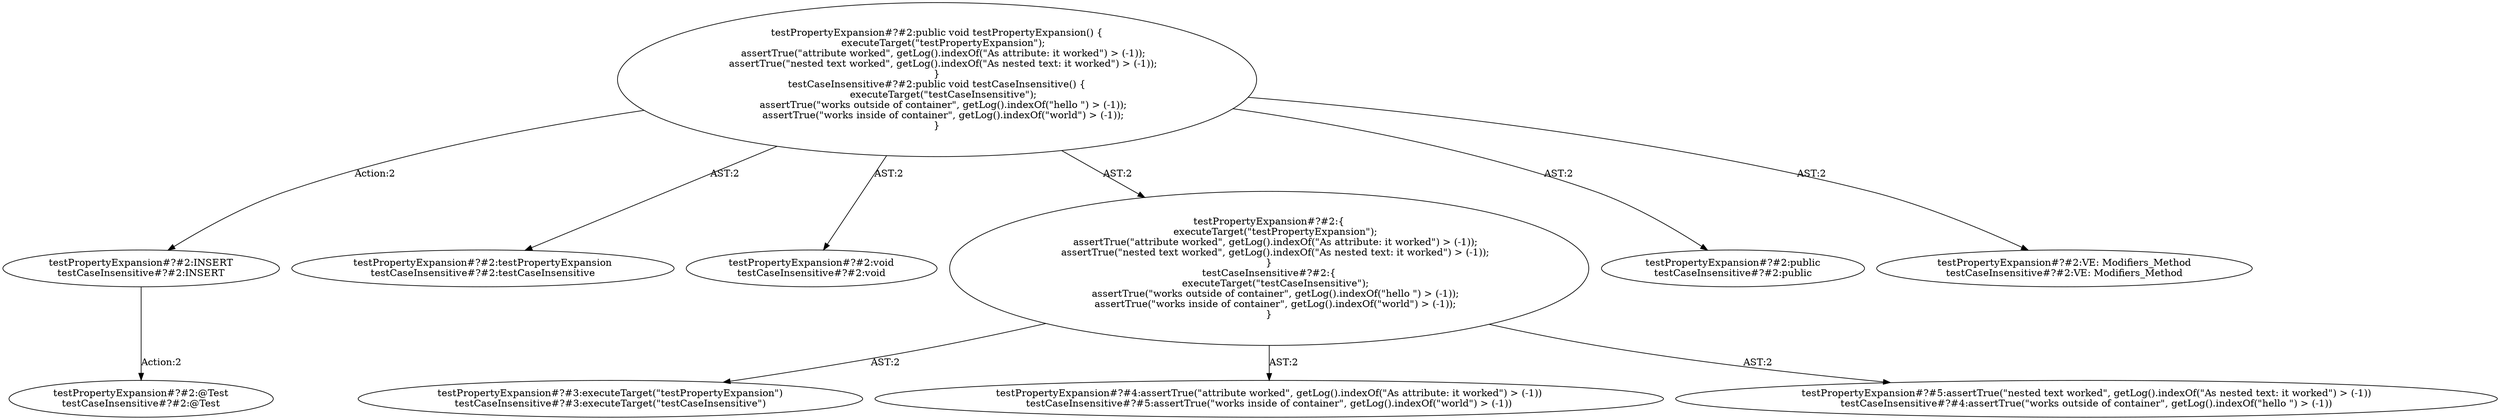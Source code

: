 digraph "Pattern" {
0 [label="testPropertyExpansion#?#2:INSERT
testCaseInsensitive#?#2:INSERT" shape=ellipse]
1 [label="testPropertyExpansion#?#2:public void testPropertyExpansion() \{
    executeTarget(\"testPropertyExpansion\");
    assertTrue(\"attribute worked\", getLog().indexOf(\"As attribute: it worked\") > (-1));
    assertTrue(\"nested text worked\", getLog().indexOf(\"As nested text: it worked\") > (-1));
\}
testCaseInsensitive#?#2:public void testCaseInsensitive() \{
    executeTarget(\"testCaseInsensitive\");
    assertTrue(\"works outside of container\", getLog().indexOf(\"hello \") > (-1));
    assertTrue(\"works inside of container\", getLog().indexOf(\"world\") > (-1));
\}" shape=ellipse]
2 [label="testPropertyExpansion#?#2:testPropertyExpansion
testCaseInsensitive#?#2:testCaseInsensitive" shape=ellipse]
3 [label="testPropertyExpansion#?#2:void
testCaseInsensitive#?#2:void" shape=ellipse]
4 [label="testPropertyExpansion#?#2:\{
    executeTarget(\"testPropertyExpansion\");
    assertTrue(\"attribute worked\", getLog().indexOf(\"As attribute: it worked\") > (-1));
    assertTrue(\"nested text worked\", getLog().indexOf(\"As nested text: it worked\") > (-1));
\}
testCaseInsensitive#?#2:\{
    executeTarget(\"testCaseInsensitive\");
    assertTrue(\"works outside of container\", getLog().indexOf(\"hello \") > (-1));
    assertTrue(\"works inside of container\", getLog().indexOf(\"world\") > (-1));
\}" shape=ellipse]
5 [label="testPropertyExpansion#?#3:executeTarget(\"testPropertyExpansion\")
testCaseInsensitive#?#3:executeTarget(\"testCaseInsensitive\")" shape=ellipse]
6 [label="testPropertyExpansion#?#4:assertTrue(\"attribute worked\", getLog().indexOf(\"As attribute: it worked\") > (-1))
testCaseInsensitive#?#5:assertTrue(\"works inside of container\", getLog().indexOf(\"world\") > (-1))" shape=ellipse]
7 [label="testPropertyExpansion#?#5:assertTrue(\"nested text worked\", getLog().indexOf(\"As nested text: it worked\") > (-1))
testCaseInsensitive#?#4:assertTrue(\"works outside of container\", getLog().indexOf(\"hello \") > (-1))" shape=ellipse]
8 [label="testPropertyExpansion#?#2:public
testCaseInsensitive#?#2:public" shape=ellipse]
9 [label="testPropertyExpansion#?#2:VE: Modifiers_Method
testCaseInsensitive#?#2:VE: Modifiers_Method" shape=ellipse]
10 [label="testPropertyExpansion#?#2:@Test
testCaseInsensitive#?#2:@Test" shape=ellipse]
0 -> 10 [label="Action:2"];
1 -> 0 [label="Action:2"];
1 -> 2 [label="AST:2"];
1 -> 3 [label="AST:2"];
1 -> 4 [label="AST:2"];
1 -> 8 [label="AST:2"];
1 -> 9 [label="AST:2"];
4 -> 5 [label="AST:2"];
4 -> 6 [label="AST:2"];
4 -> 7 [label="AST:2"];
}